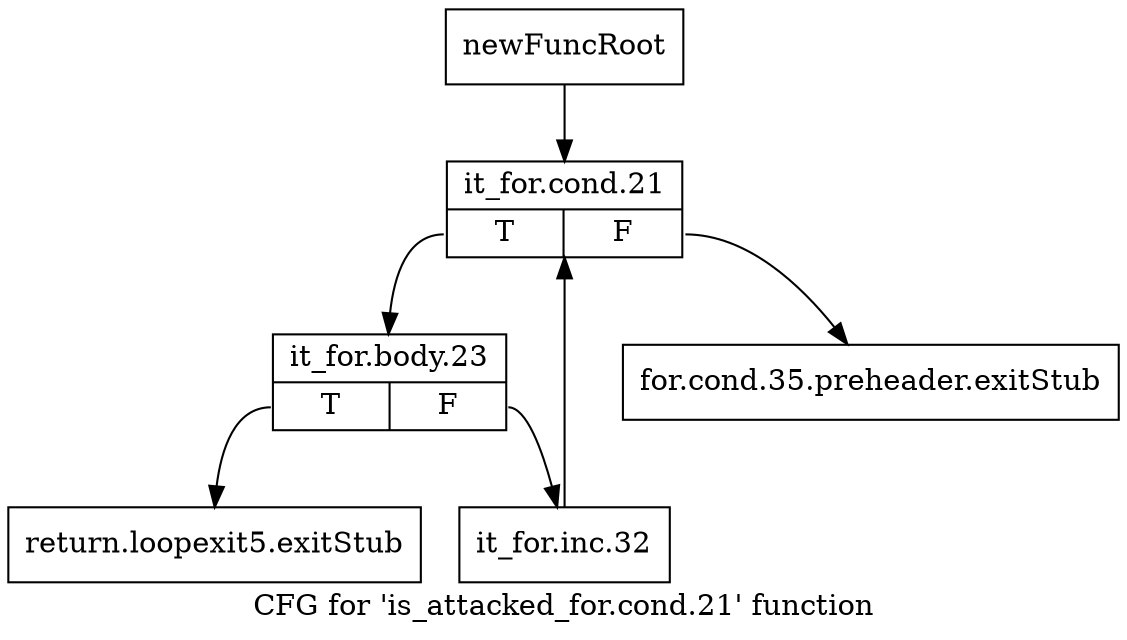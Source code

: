 digraph "CFG for 'is_attacked_for.cond.21' function" {
	label="CFG for 'is_attacked_for.cond.21' function";

	Node0xf91990 [shape=record,label="{newFuncRoot}"];
	Node0xf91990 -> Node0xf91a80;
	Node0xf919e0 [shape=record,label="{for.cond.35.preheader.exitStub}"];
	Node0xf91a30 [shape=record,label="{return.loopexit5.exitStub}"];
	Node0xf91a80 [shape=record,label="{it_for.cond.21|{<s0>T|<s1>F}}"];
	Node0xf91a80:s0 -> Node0xf91f40;
	Node0xf91a80:s1 -> Node0xf919e0;
	Node0xf91f40 [shape=record,label="{it_for.body.23|{<s0>T|<s1>F}}"];
	Node0xf91f40:s0 -> Node0xf91a30;
	Node0xf91f40:s1 -> Node0xf91f90;
	Node0xf91f90 [shape=record,label="{it_for.inc.32}"];
	Node0xf91f90 -> Node0xf91a80;
}
